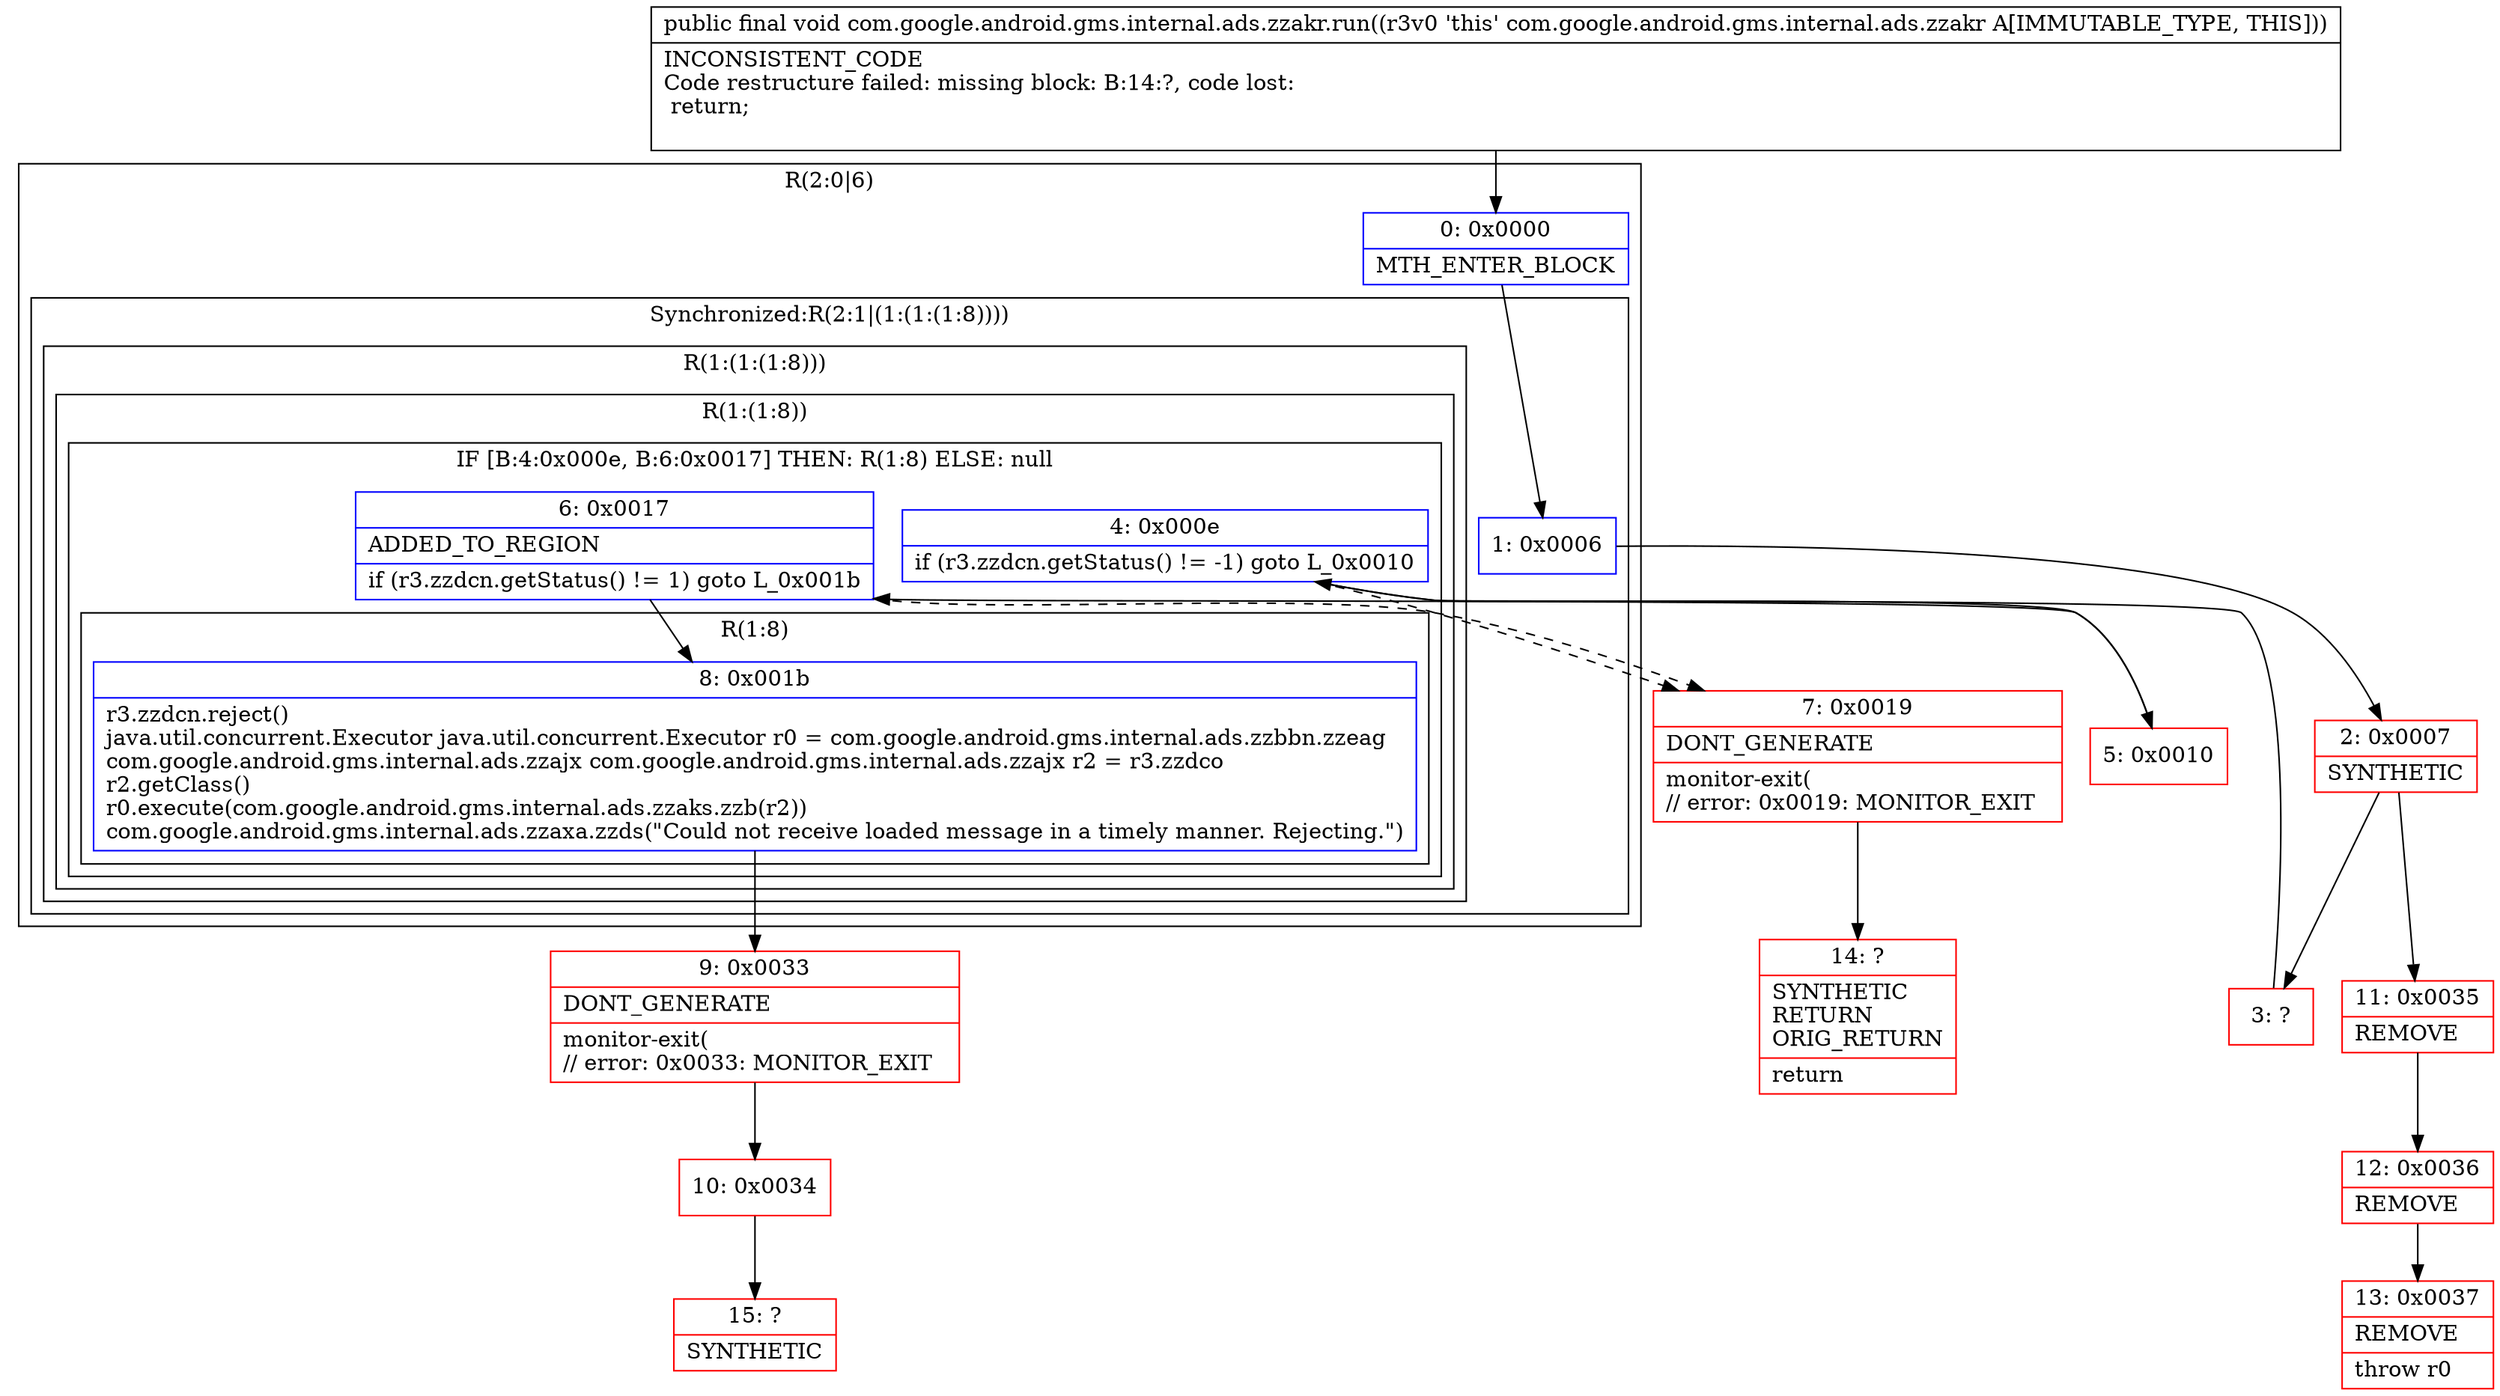 digraph "CFG forcom.google.android.gms.internal.ads.zzakr.run()V" {
subgraph cluster_Region_1957306233 {
label = "R(2:0|6)";
node [shape=record,color=blue];
Node_0 [shape=record,label="{0\:\ 0x0000|MTH_ENTER_BLOCK\l}"];
subgraph cluster_SynchronizedRegion_443770923 {
label = "Synchronized:R(2:1|(1:(1:(1:8))))";
node [shape=record,color=blue];
Node_1 [shape=record,label="{1\:\ 0x0006}"];
subgraph cluster_Region_1907142243 {
label = "R(1:(1:(1:8)))";
node [shape=record,color=blue];
subgraph cluster_Region_1644861905 {
label = "R(1:(1:8))";
node [shape=record,color=blue];
subgraph cluster_IfRegion_1182729022 {
label = "IF [B:4:0x000e, B:6:0x0017] THEN: R(1:8) ELSE: null";
node [shape=record,color=blue];
Node_4 [shape=record,label="{4\:\ 0x000e|if (r3.zzdcn.getStatus() != \-1) goto L_0x0010\l}"];
Node_6 [shape=record,label="{6\:\ 0x0017|ADDED_TO_REGION\l|if (r3.zzdcn.getStatus() != 1) goto L_0x001b\l}"];
subgraph cluster_Region_905697767 {
label = "R(1:8)";
node [shape=record,color=blue];
Node_8 [shape=record,label="{8\:\ 0x001b|r3.zzdcn.reject()\ljava.util.concurrent.Executor java.util.concurrent.Executor r0 = com.google.android.gms.internal.ads.zzbbn.zzeag\lcom.google.android.gms.internal.ads.zzajx com.google.android.gms.internal.ads.zzajx r2 = r3.zzdco\lr2.getClass()\lr0.execute(com.google.android.gms.internal.ads.zzaks.zzb(r2))\lcom.google.android.gms.internal.ads.zzaxa.zzds(\"Could not receive loaded message in a timely manner. Rejecting.\")\l}"];
}
}
}
}
}
}
Node_2 [shape=record,color=red,label="{2\:\ 0x0007|SYNTHETIC\l}"];
Node_3 [shape=record,color=red,label="{3\:\ ?}"];
Node_5 [shape=record,color=red,label="{5\:\ 0x0010}"];
Node_7 [shape=record,color=red,label="{7\:\ 0x0019|DONT_GENERATE\l|monitor\-exit(\l\/\/ error: 0x0019: MONITOR_EXIT  \l}"];
Node_9 [shape=record,color=red,label="{9\:\ 0x0033|DONT_GENERATE\l|monitor\-exit(\l\/\/ error: 0x0033: MONITOR_EXIT  \l}"];
Node_10 [shape=record,color=red,label="{10\:\ 0x0034}"];
Node_11 [shape=record,color=red,label="{11\:\ 0x0035|REMOVE\l}"];
Node_12 [shape=record,color=red,label="{12\:\ 0x0036|REMOVE\l}"];
Node_13 [shape=record,color=red,label="{13\:\ 0x0037|REMOVE\l|throw r0\l}"];
Node_14 [shape=record,color=red,label="{14\:\ ?|SYNTHETIC\lRETURN\lORIG_RETURN\l|return\l}"];
Node_15 [shape=record,color=red,label="{15\:\ ?|SYNTHETIC\l}"];
MethodNode[shape=record,label="{public final void com.google.android.gms.internal.ads.zzakr.run((r3v0 'this' com.google.android.gms.internal.ads.zzakr A[IMMUTABLE_TYPE, THIS]))  | INCONSISTENT_CODE\lCode restructure failed: missing block: B:14:?, code lost:\l    return;\l\l}"];
MethodNode -> Node_0;
Node_0 -> Node_1;
Node_1 -> Node_2;
Node_4 -> Node_5;
Node_4 -> Node_7[style=dashed];
Node_6 -> Node_7[style=dashed];
Node_6 -> Node_8;
Node_8 -> Node_9;
Node_2 -> Node_3;
Node_2 -> Node_11;
Node_3 -> Node_4;
Node_5 -> Node_6;
Node_7 -> Node_14;
Node_9 -> Node_10;
Node_10 -> Node_15;
Node_11 -> Node_12;
Node_12 -> Node_13;
}

